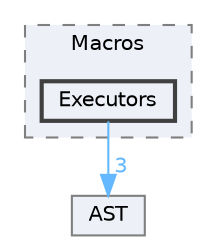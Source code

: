 digraph "/Users/fola/Documents/ArkScript/Ark/include/Ark/Compiler/Macros/Executors"
{
 // INTERACTIVE_SVG=YES
 // LATEX_PDF_SIZE
  bgcolor="transparent";
  edge [fontname=Helvetica,fontsize=10,labelfontname=Helvetica,labelfontsize=10];
  node [fontname=Helvetica,fontsize=10,shape=box,height=0.2,width=0.4];
  compound=true
  subgraph clusterdir_54ed949f9e2ebe39c7d7ae9210877b49 {
    graph [ bgcolor="#edf0f7", pencolor="grey50", label="Macros", fontname=Helvetica,fontsize=10 style="filled,dashed", URL="dir_54ed949f9e2ebe39c7d7ae9210877b49.html",tooltip=""]
  dir_1b1d215ac859be8e3351abc97240522b [label="Executors", fillcolor="#edf0f7", color="grey25", style="filled,bold", URL="dir_1b1d215ac859be8e3351abc97240522b.html",tooltip=""];
  }
  dir_100d7a05404dd55ce1a106aad5a3b28c [label="AST", fillcolor="#edf0f7", color="grey50", style="filled", URL="dir_100d7a05404dd55ce1a106aad5a3b28c.html",tooltip=""];
  dir_1b1d215ac859be8e3351abc97240522b->dir_100d7a05404dd55ce1a106aad5a3b28c [headlabel="3", labeldistance=1.5 headhref="dir_000018_000003.html" href="dir_000018_000003.html" color="steelblue1" fontcolor="steelblue1"];
}
